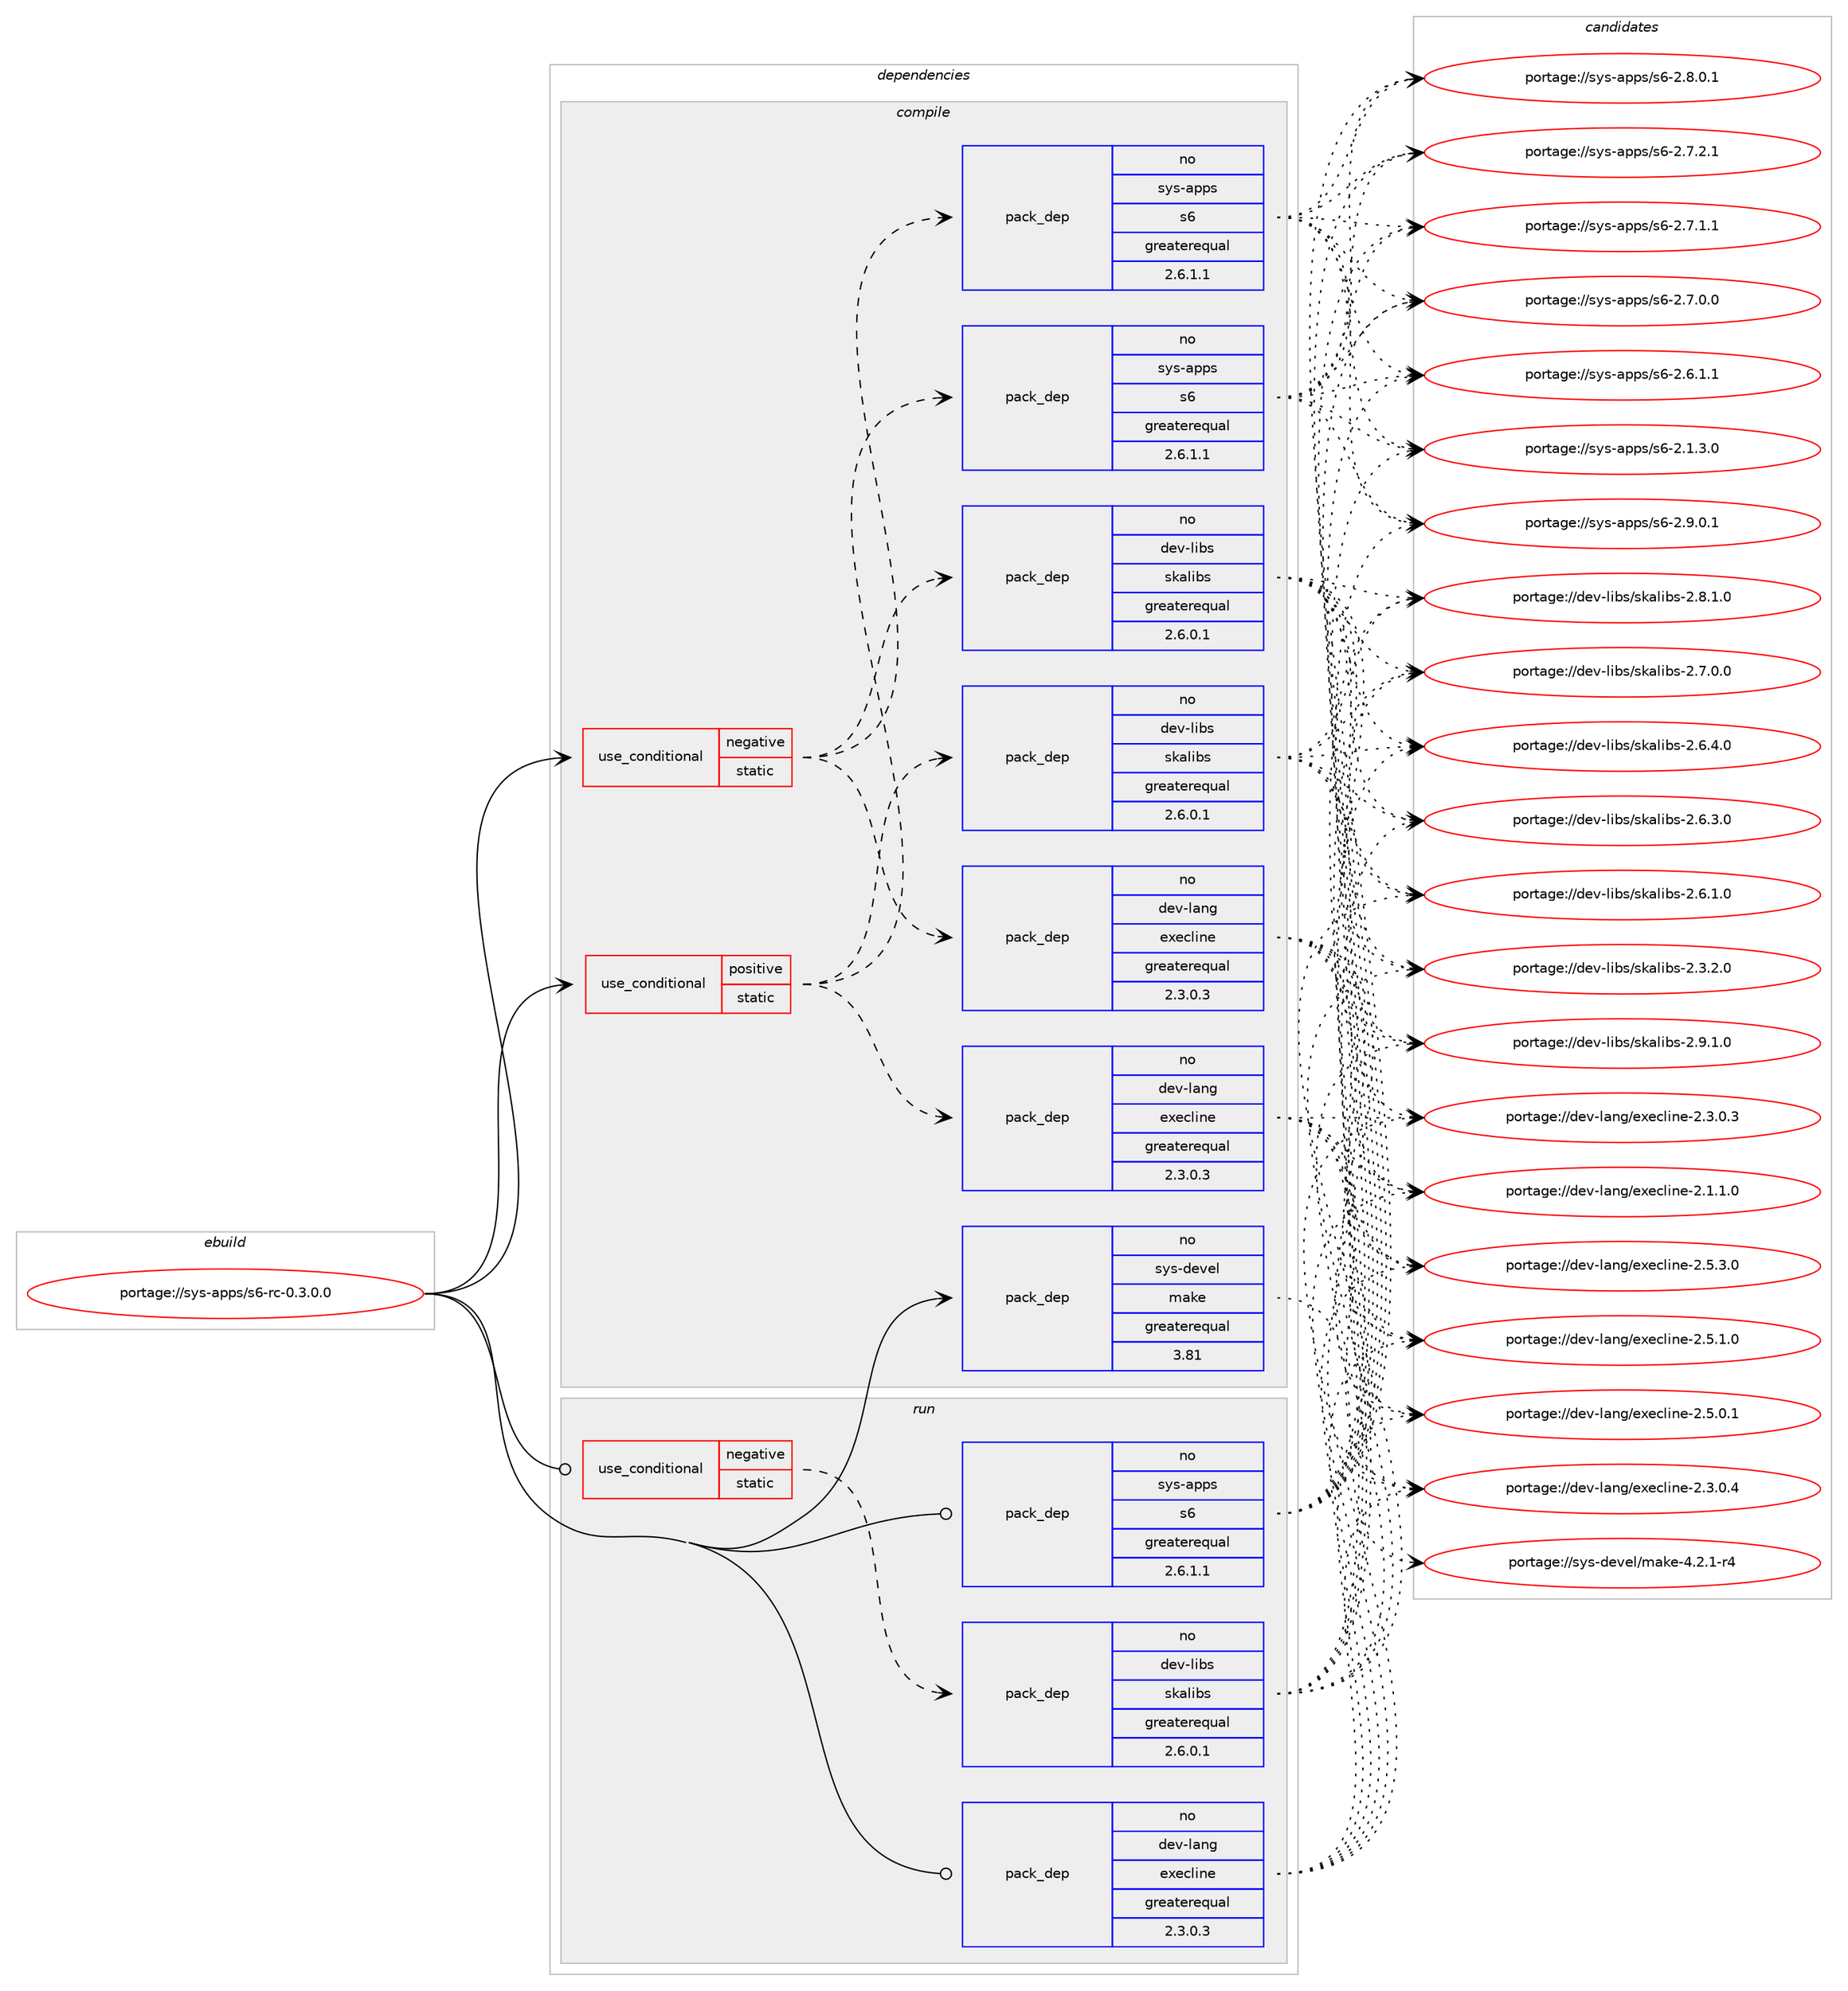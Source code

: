 digraph prolog {

# *************
# Graph options
# *************

newrank=true;
concentrate=true;
compound=true;
graph [rankdir=LR,fontname=Helvetica,fontsize=10,ranksep=1.5];#, ranksep=2.5, nodesep=0.2];
edge  [arrowhead=vee];
node  [fontname=Helvetica,fontsize=10];

# **********
# The ebuild
# **********

subgraph cluster_leftcol {
color=gray;
rank=same;
label=<<i>ebuild</i>>;
id [label="portage://sys-apps/s6-rc-0.3.0.0", color=red, width=4, href="../sys-apps/s6-rc-0.3.0.0.svg"];
}

# ****************
# The dependencies
# ****************

subgraph cluster_midcol {
color=gray;
label=<<i>dependencies</i>>;
subgraph cluster_compile {
fillcolor="#eeeeee";
style=filled;
label=<<i>compile</i>>;
subgraph cond13898 {
dependency69431 [label=<<TABLE BORDER="0" CELLBORDER="1" CELLSPACING="0" CELLPADDING="4"><TR><TD ROWSPAN="3" CELLPADDING="10">use_conditional</TD></TR><TR><TD>negative</TD></TR><TR><TD>static</TD></TR></TABLE>>, shape=none, color=red];
subgraph pack54057 {
dependency69432 [label=<<TABLE BORDER="0" CELLBORDER="1" CELLSPACING="0" CELLPADDING="4" WIDTH="220"><TR><TD ROWSPAN="6" CELLPADDING="30">pack_dep</TD></TR><TR><TD WIDTH="110">no</TD></TR><TR><TD>dev-lang</TD></TR><TR><TD>execline</TD></TR><TR><TD>greaterequal</TD></TR><TR><TD>2.3.0.3</TD></TR></TABLE>>, shape=none, color=blue];
}
dependency69431:e -> dependency69432:w [weight=20,style="dashed",arrowhead="vee"];
subgraph pack54058 {
dependency69433 [label=<<TABLE BORDER="0" CELLBORDER="1" CELLSPACING="0" CELLPADDING="4" WIDTH="220"><TR><TD ROWSPAN="6" CELLPADDING="30">pack_dep</TD></TR><TR><TD WIDTH="110">no</TD></TR><TR><TD>dev-libs</TD></TR><TR><TD>skalibs</TD></TR><TR><TD>greaterequal</TD></TR><TR><TD>2.6.0.1</TD></TR></TABLE>>, shape=none, color=blue];
}
dependency69431:e -> dependency69433:w [weight=20,style="dashed",arrowhead="vee"];
subgraph pack54059 {
dependency69434 [label=<<TABLE BORDER="0" CELLBORDER="1" CELLSPACING="0" CELLPADDING="4" WIDTH="220"><TR><TD ROWSPAN="6" CELLPADDING="30">pack_dep</TD></TR><TR><TD WIDTH="110">no</TD></TR><TR><TD>sys-apps</TD></TR><TR><TD>s6</TD></TR><TR><TD>greaterequal</TD></TR><TR><TD>2.6.1.1</TD></TR></TABLE>>, shape=none, color=blue];
}
dependency69431:e -> dependency69434:w [weight=20,style="dashed",arrowhead="vee"];
}
id:e -> dependency69431:w [weight=20,style="solid",arrowhead="vee"];
subgraph cond13899 {
dependency69435 [label=<<TABLE BORDER="0" CELLBORDER="1" CELLSPACING="0" CELLPADDING="4"><TR><TD ROWSPAN="3" CELLPADDING="10">use_conditional</TD></TR><TR><TD>positive</TD></TR><TR><TD>static</TD></TR></TABLE>>, shape=none, color=red];
subgraph pack54060 {
dependency69436 [label=<<TABLE BORDER="0" CELLBORDER="1" CELLSPACING="0" CELLPADDING="4" WIDTH="220"><TR><TD ROWSPAN="6" CELLPADDING="30">pack_dep</TD></TR><TR><TD WIDTH="110">no</TD></TR><TR><TD>dev-lang</TD></TR><TR><TD>execline</TD></TR><TR><TD>greaterequal</TD></TR><TR><TD>2.3.0.3</TD></TR></TABLE>>, shape=none, color=blue];
}
dependency69435:e -> dependency69436:w [weight=20,style="dashed",arrowhead="vee"];
subgraph pack54061 {
dependency69437 [label=<<TABLE BORDER="0" CELLBORDER="1" CELLSPACING="0" CELLPADDING="4" WIDTH="220"><TR><TD ROWSPAN="6" CELLPADDING="30">pack_dep</TD></TR><TR><TD WIDTH="110">no</TD></TR><TR><TD>dev-libs</TD></TR><TR><TD>skalibs</TD></TR><TR><TD>greaterequal</TD></TR><TR><TD>2.6.0.1</TD></TR></TABLE>>, shape=none, color=blue];
}
dependency69435:e -> dependency69437:w [weight=20,style="dashed",arrowhead="vee"];
subgraph pack54062 {
dependency69438 [label=<<TABLE BORDER="0" CELLBORDER="1" CELLSPACING="0" CELLPADDING="4" WIDTH="220"><TR><TD ROWSPAN="6" CELLPADDING="30">pack_dep</TD></TR><TR><TD WIDTH="110">no</TD></TR><TR><TD>sys-apps</TD></TR><TR><TD>s6</TD></TR><TR><TD>greaterequal</TD></TR><TR><TD>2.6.1.1</TD></TR></TABLE>>, shape=none, color=blue];
}
dependency69435:e -> dependency69438:w [weight=20,style="dashed",arrowhead="vee"];
}
id:e -> dependency69435:w [weight=20,style="solid",arrowhead="vee"];
subgraph pack54063 {
dependency69439 [label=<<TABLE BORDER="0" CELLBORDER="1" CELLSPACING="0" CELLPADDING="4" WIDTH="220"><TR><TD ROWSPAN="6" CELLPADDING="30">pack_dep</TD></TR><TR><TD WIDTH="110">no</TD></TR><TR><TD>sys-devel</TD></TR><TR><TD>make</TD></TR><TR><TD>greaterequal</TD></TR><TR><TD>3.81</TD></TR></TABLE>>, shape=none, color=blue];
}
id:e -> dependency69439:w [weight=20,style="solid",arrowhead="vee"];
}
subgraph cluster_compileandrun {
fillcolor="#eeeeee";
style=filled;
label=<<i>compile and run</i>>;
}
subgraph cluster_run {
fillcolor="#eeeeee";
style=filled;
label=<<i>run</i>>;
subgraph cond13900 {
dependency69440 [label=<<TABLE BORDER="0" CELLBORDER="1" CELLSPACING="0" CELLPADDING="4"><TR><TD ROWSPAN="3" CELLPADDING="10">use_conditional</TD></TR><TR><TD>negative</TD></TR><TR><TD>static</TD></TR></TABLE>>, shape=none, color=red];
subgraph pack54064 {
dependency69441 [label=<<TABLE BORDER="0" CELLBORDER="1" CELLSPACING="0" CELLPADDING="4" WIDTH="220"><TR><TD ROWSPAN="6" CELLPADDING="30">pack_dep</TD></TR><TR><TD WIDTH="110">no</TD></TR><TR><TD>dev-libs</TD></TR><TR><TD>skalibs</TD></TR><TR><TD>greaterequal</TD></TR><TR><TD>2.6.0.1</TD></TR></TABLE>>, shape=none, color=blue];
}
dependency69440:e -> dependency69441:w [weight=20,style="dashed",arrowhead="vee"];
}
id:e -> dependency69440:w [weight=20,style="solid",arrowhead="odot"];
subgraph pack54065 {
dependency69442 [label=<<TABLE BORDER="0" CELLBORDER="1" CELLSPACING="0" CELLPADDING="4" WIDTH="220"><TR><TD ROWSPAN="6" CELLPADDING="30">pack_dep</TD></TR><TR><TD WIDTH="110">no</TD></TR><TR><TD>dev-lang</TD></TR><TR><TD>execline</TD></TR><TR><TD>greaterequal</TD></TR><TR><TD>2.3.0.3</TD></TR></TABLE>>, shape=none, color=blue];
}
id:e -> dependency69442:w [weight=20,style="solid",arrowhead="odot"];
subgraph pack54066 {
dependency69443 [label=<<TABLE BORDER="0" CELLBORDER="1" CELLSPACING="0" CELLPADDING="4" WIDTH="220"><TR><TD ROWSPAN="6" CELLPADDING="30">pack_dep</TD></TR><TR><TD WIDTH="110">no</TD></TR><TR><TD>sys-apps</TD></TR><TR><TD>s6</TD></TR><TR><TD>greaterequal</TD></TR><TR><TD>2.6.1.1</TD></TR></TABLE>>, shape=none, color=blue];
}
id:e -> dependency69443:w [weight=20,style="solid",arrowhead="odot"];
}
}

# **************
# The candidates
# **************

subgraph cluster_choices {
rank=same;
color=gray;
label=<<i>candidates</i>>;

subgraph choice54057 {
color=black;
nodesep=1;
choice100101118451089711010347101120101991081051101014550465346514648 [label="portage://dev-lang/execline-2.5.3.0", color=red, width=4,href="../dev-lang/execline-2.5.3.0.svg"];
choice100101118451089711010347101120101991081051101014550465346494648 [label="portage://dev-lang/execline-2.5.1.0", color=red, width=4,href="../dev-lang/execline-2.5.1.0.svg"];
choice100101118451089711010347101120101991081051101014550465346484649 [label="portage://dev-lang/execline-2.5.0.1", color=red, width=4,href="../dev-lang/execline-2.5.0.1.svg"];
choice100101118451089711010347101120101991081051101014550465146484652 [label="portage://dev-lang/execline-2.3.0.4", color=red, width=4,href="../dev-lang/execline-2.3.0.4.svg"];
choice100101118451089711010347101120101991081051101014550465146484651 [label="portage://dev-lang/execline-2.3.0.3", color=red, width=4,href="../dev-lang/execline-2.3.0.3.svg"];
choice100101118451089711010347101120101991081051101014550464946494648 [label="portage://dev-lang/execline-2.1.1.0", color=red, width=4,href="../dev-lang/execline-2.1.1.0.svg"];
dependency69432:e -> choice100101118451089711010347101120101991081051101014550465346514648:w [style=dotted,weight="100"];
dependency69432:e -> choice100101118451089711010347101120101991081051101014550465346494648:w [style=dotted,weight="100"];
dependency69432:e -> choice100101118451089711010347101120101991081051101014550465346484649:w [style=dotted,weight="100"];
dependency69432:e -> choice100101118451089711010347101120101991081051101014550465146484652:w [style=dotted,weight="100"];
dependency69432:e -> choice100101118451089711010347101120101991081051101014550465146484651:w [style=dotted,weight="100"];
dependency69432:e -> choice100101118451089711010347101120101991081051101014550464946494648:w [style=dotted,weight="100"];
}
subgraph choice54058 {
color=black;
nodesep=1;
choice10010111845108105981154711510797108105981154550465746494648 [label="portage://dev-libs/skalibs-2.9.1.0", color=red, width=4,href="../dev-libs/skalibs-2.9.1.0.svg"];
choice10010111845108105981154711510797108105981154550465646494648 [label="portage://dev-libs/skalibs-2.8.1.0", color=red, width=4,href="../dev-libs/skalibs-2.8.1.0.svg"];
choice10010111845108105981154711510797108105981154550465546484648 [label="portage://dev-libs/skalibs-2.7.0.0", color=red, width=4,href="../dev-libs/skalibs-2.7.0.0.svg"];
choice10010111845108105981154711510797108105981154550465446524648 [label="portage://dev-libs/skalibs-2.6.4.0", color=red, width=4,href="../dev-libs/skalibs-2.6.4.0.svg"];
choice10010111845108105981154711510797108105981154550465446514648 [label="portage://dev-libs/skalibs-2.6.3.0", color=red, width=4,href="../dev-libs/skalibs-2.6.3.0.svg"];
choice10010111845108105981154711510797108105981154550465446494648 [label="portage://dev-libs/skalibs-2.6.1.0", color=red, width=4,href="../dev-libs/skalibs-2.6.1.0.svg"];
choice10010111845108105981154711510797108105981154550465146504648 [label="portage://dev-libs/skalibs-2.3.2.0", color=red, width=4,href="../dev-libs/skalibs-2.3.2.0.svg"];
dependency69433:e -> choice10010111845108105981154711510797108105981154550465746494648:w [style=dotted,weight="100"];
dependency69433:e -> choice10010111845108105981154711510797108105981154550465646494648:w [style=dotted,weight="100"];
dependency69433:e -> choice10010111845108105981154711510797108105981154550465546484648:w [style=dotted,weight="100"];
dependency69433:e -> choice10010111845108105981154711510797108105981154550465446524648:w [style=dotted,weight="100"];
dependency69433:e -> choice10010111845108105981154711510797108105981154550465446514648:w [style=dotted,weight="100"];
dependency69433:e -> choice10010111845108105981154711510797108105981154550465446494648:w [style=dotted,weight="100"];
dependency69433:e -> choice10010111845108105981154711510797108105981154550465146504648:w [style=dotted,weight="100"];
}
subgraph choice54059 {
color=black;
nodesep=1;
choice115121115459711211211547115544550465746484649 [label="portage://sys-apps/s6-2.9.0.1", color=red, width=4,href="../sys-apps/s6-2.9.0.1.svg"];
choice115121115459711211211547115544550465646484649 [label="portage://sys-apps/s6-2.8.0.1", color=red, width=4,href="../sys-apps/s6-2.8.0.1.svg"];
choice115121115459711211211547115544550465546504649 [label="portage://sys-apps/s6-2.7.2.1", color=red, width=4,href="../sys-apps/s6-2.7.2.1.svg"];
choice115121115459711211211547115544550465546494649 [label="portage://sys-apps/s6-2.7.1.1", color=red, width=4,href="../sys-apps/s6-2.7.1.1.svg"];
choice115121115459711211211547115544550465546484648 [label="portage://sys-apps/s6-2.7.0.0", color=red, width=4,href="../sys-apps/s6-2.7.0.0.svg"];
choice115121115459711211211547115544550465446494649 [label="portage://sys-apps/s6-2.6.1.1", color=red, width=4,href="../sys-apps/s6-2.6.1.1.svg"];
choice115121115459711211211547115544550464946514648 [label="portage://sys-apps/s6-2.1.3.0", color=red, width=4,href="../sys-apps/s6-2.1.3.0.svg"];
dependency69434:e -> choice115121115459711211211547115544550465746484649:w [style=dotted,weight="100"];
dependency69434:e -> choice115121115459711211211547115544550465646484649:w [style=dotted,weight="100"];
dependency69434:e -> choice115121115459711211211547115544550465546504649:w [style=dotted,weight="100"];
dependency69434:e -> choice115121115459711211211547115544550465546494649:w [style=dotted,weight="100"];
dependency69434:e -> choice115121115459711211211547115544550465546484648:w [style=dotted,weight="100"];
dependency69434:e -> choice115121115459711211211547115544550465446494649:w [style=dotted,weight="100"];
dependency69434:e -> choice115121115459711211211547115544550464946514648:w [style=dotted,weight="100"];
}
subgraph choice54060 {
color=black;
nodesep=1;
choice100101118451089711010347101120101991081051101014550465346514648 [label="portage://dev-lang/execline-2.5.3.0", color=red, width=4,href="../dev-lang/execline-2.5.3.0.svg"];
choice100101118451089711010347101120101991081051101014550465346494648 [label="portage://dev-lang/execline-2.5.1.0", color=red, width=4,href="../dev-lang/execline-2.5.1.0.svg"];
choice100101118451089711010347101120101991081051101014550465346484649 [label="portage://dev-lang/execline-2.5.0.1", color=red, width=4,href="../dev-lang/execline-2.5.0.1.svg"];
choice100101118451089711010347101120101991081051101014550465146484652 [label="portage://dev-lang/execline-2.3.0.4", color=red, width=4,href="../dev-lang/execline-2.3.0.4.svg"];
choice100101118451089711010347101120101991081051101014550465146484651 [label="portage://dev-lang/execline-2.3.0.3", color=red, width=4,href="../dev-lang/execline-2.3.0.3.svg"];
choice100101118451089711010347101120101991081051101014550464946494648 [label="portage://dev-lang/execline-2.1.1.0", color=red, width=4,href="../dev-lang/execline-2.1.1.0.svg"];
dependency69436:e -> choice100101118451089711010347101120101991081051101014550465346514648:w [style=dotted,weight="100"];
dependency69436:e -> choice100101118451089711010347101120101991081051101014550465346494648:w [style=dotted,weight="100"];
dependency69436:e -> choice100101118451089711010347101120101991081051101014550465346484649:w [style=dotted,weight="100"];
dependency69436:e -> choice100101118451089711010347101120101991081051101014550465146484652:w [style=dotted,weight="100"];
dependency69436:e -> choice100101118451089711010347101120101991081051101014550465146484651:w [style=dotted,weight="100"];
dependency69436:e -> choice100101118451089711010347101120101991081051101014550464946494648:w [style=dotted,weight="100"];
}
subgraph choice54061 {
color=black;
nodesep=1;
choice10010111845108105981154711510797108105981154550465746494648 [label="portage://dev-libs/skalibs-2.9.1.0", color=red, width=4,href="../dev-libs/skalibs-2.9.1.0.svg"];
choice10010111845108105981154711510797108105981154550465646494648 [label="portage://dev-libs/skalibs-2.8.1.0", color=red, width=4,href="../dev-libs/skalibs-2.8.1.0.svg"];
choice10010111845108105981154711510797108105981154550465546484648 [label="portage://dev-libs/skalibs-2.7.0.0", color=red, width=4,href="../dev-libs/skalibs-2.7.0.0.svg"];
choice10010111845108105981154711510797108105981154550465446524648 [label="portage://dev-libs/skalibs-2.6.4.0", color=red, width=4,href="../dev-libs/skalibs-2.6.4.0.svg"];
choice10010111845108105981154711510797108105981154550465446514648 [label="portage://dev-libs/skalibs-2.6.3.0", color=red, width=4,href="../dev-libs/skalibs-2.6.3.0.svg"];
choice10010111845108105981154711510797108105981154550465446494648 [label="portage://dev-libs/skalibs-2.6.1.0", color=red, width=4,href="../dev-libs/skalibs-2.6.1.0.svg"];
choice10010111845108105981154711510797108105981154550465146504648 [label="portage://dev-libs/skalibs-2.3.2.0", color=red, width=4,href="../dev-libs/skalibs-2.3.2.0.svg"];
dependency69437:e -> choice10010111845108105981154711510797108105981154550465746494648:w [style=dotted,weight="100"];
dependency69437:e -> choice10010111845108105981154711510797108105981154550465646494648:w [style=dotted,weight="100"];
dependency69437:e -> choice10010111845108105981154711510797108105981154550465546484648:w [style=dotted,weight="100"];
dependency69437:e -> choice10010111845108105981154711510797108105981154550465446524648:w [style=dotted,weight="100"];
dependency69437:e -> choice10010111845108105981154711510797108105981154550465446514648:w [style=dotted,weight="100"];
dependency69437:e -> choice10010111845108105981154711510797108105981154550465446494648:w [style=dotted,weight="100"];
dependency69437:e -> choice10010111845108105981154711510797108105981154550465146504648:w [style=dotted,weight="100"];
}
subgraph choice54062 {
color=black;
nodesep=1;
choice115121115459711211211547115544550465746484649 [label="portage://sys-apps/s6-2.9.0.1", color=red, width=4,href="../sys-apps/s6-2.9.0.1.svg"];
choice115121115459711211211547115544550465646484649 [label="portage://sys-apps/s6-2.8.0.1", color=red, width=4,href="../sys-apps/s6-2.8.0.1.svg"];
choice115121115459711211211547115544550465546504649 [label="portage://sys-apps/s6-2.7.2.1", color=red, width=4,href="../sys-apps/s6-2.7.2.1.svg"];
choice115121115459711211211547115544550465546494649 [label="portage://sys-apps/s6-2.7.1.1", color=red, width=4,href="../sys-apps/s6-2.7.1.1.svg"];
choice115121115459711211211547115544550465546484648 [label="portage://sys-apps/s6-2.7.0.0", color=red, width=4,href="../sys-apps/s6-2.7.0.0.svg"];
choice115121115459711211211547115544550465446494649 [label="portage://sys-apps/s6-2.6.1.1", color=red, width=4,href="../sys-apps/s6-2.6.1.1.svg"];
choice115121115459711211211547115544550464946514648 [label="portage://sys-apps/s6-2.1.3.0", color=red, width=4,href="../sys-apps/s6-2.1.3.0.svg"];
dependency69438:e -> choice115121115459711211211547115544550465746484649:w [style=dotted,weight="100"];
dependency69438:e -> choice115121115459711211211547115544550465646484649:w [style=dotted,weight="100"];
dependency69438:e -> choice115121115459711211211547115544550465546504649:w [style=dotted,weight="100"];
dependency69438:e -> choice115121115459711211211547115544550465546494649:w [style=dotted,weight="100"];
dependency69438:e -> choice115121115459711211211547115544550465546484648:w [style=dotted,weight="100"];
dependency69438:e -> choice115121115459711211211547115544550465446494649:w [style=dotted,weight="100"];
dependency69438:e -> choice115121115459711211211547115544550464946514648:w [style=dotted,weight="100"];
}
subgraph choice54063 {
color=black;
nodesep=1;
choice1151211154510010111810110847109971071014552465046494511452 [label="portage://sys-devel/make-4.2.1-r4", color=red, width=4,href="../sys-devel/make-4.2.1-r4.svg"];
dependency69439:e -> choice1151211154510010111810110847109971071014552465046494511452:w [style=dotted,weight="100"];
}
subgraph choice54064 {
color=black;
nodesep=1;
choice10010111845108105981154711510797108105981154550465746494648 [label="portage://dev-libs/skalibs-2.9.1.0", color=red, width=4,href="../dev-libs/skalibs-2.9.1.0.svg"];
choice10010111845108105981154711510797108105981154550465646494648 [label="portage://dev-libs/skalibs-2.8.1.0", color=red, width=4,href="../dev-libs/skalibs-2.8.1.0.svg"];
choice10010111845108105981154711510797108105981154550465546484648 [label="portage://dev-libs/skalibs-2.7.0.0", color=red, width=4,href="../dev-libs/skalibs-2.7.0.0.svg"];
choice10010111845108105981154711510797108105981154550465446524648 [label="portage://dev-libs/skalibs-2.6.4.0", color=red, width=4,href="../dev-libs/skalibs-2.6.4.0.svg"];
choice10010111845108105981154711510797108105981154550465446514648 [label="portage://dev-libs/skalibs-2.6.3.0", color=red, width=4,href="../dev-libs/skalibs-2.6.3.0.svg"];
choice10010111845108105981154711510797108105981154550465446494648 [label="portage://dev-libs/skalibs-2.6.1.0", color=red, width=4,href="../dev-libs/skalibs-2.6.1.0.svg"];
choice10010111845108105981154711510797108105981154550465146504648 [label="portage://dev-libs/skalibs-2.3.2.0", color=red, width=4,href="../dev-libs/skalibs-2.3.2.0.svg"];
dependency69441:e -> choice10010111845108105981154711510797108105981154550465746494648:w [style=dotted,weight="100"];
dependency69441:e -> choice10010111845108105981154711510797108105981154550465646494648:w [style=dotted,weight="100"];
dependency69441:e -> choice10010111845108105981154711510797108105981154550465546484648:w [style=dotted,weight="100"];
dependency69441:e -> choice10010111845108105981154711510797108105981154550465446524648:w [style=dotted,weight="100"];
dependency69441:e -> choice10010111845108105981154711510797108105981154550465446514648:w [style=dotted,weight="100"];
dependency69441:e -> choice10010111845108105981154711510797108105981154550465446494648:w [style=dotted,weight="100"];
dependency69441:e -> choice10010111845108105981154711510797108105981154550465146504648:w [style=dotted,weight="100"];
}
subgraph choice54065 {
color=black;
nodesep=1;
choice100101118451089711010347101120101991081051101014550465346514648 [label="portage://dev-lang/execline-2.5.3.0", color=red, width=4,href="../dev-lang/execline-2.5.3.0.svg"];
choice100101118451089711010347101120101991081051101014550465346494648 [label="portage://dev-lang/execline-2.5.1.0", color=red, width=4,href="../dev-lang/execline-2.5.1.0.svg"];
choice100101118451089711010347101120101991081051101014550465346484649 [label="portage://dev-lang/execline-2.5.0.1", color=red, width=4,href="../dev-lang/execline-2.5.0.1.svg"];
choice100101118451089711010347101120101991081051101014550465146484652 [label="portage://dev-lang/execline-2.3.0.4", color=red, width=4,href="../dev-lang/execline-2.3.0.4.svg"];
choice100101118451089711010347101120101991081051101014550465146484651 [label="portage://dev-lang/execline-2.3.0.3", color=red, width=4,href="../dev-lang/execline-2.3.0.3.svg"];
choice100101118451089711010347101120101991081051101014550464946494648 [label="portage://dev-lang/execline-2.1.1.0", color=red, width=4,href="../dev-lang/execline-2.1.1.0.svg"];
dependency69442:e -> choice100101118451089711010347101120101991081051101014550465346514648:w [style=dotted,weight="100"];
dependency69442:e -> choice100101118451089711010347101120101991081051101014550465346494648:w [style=dotted,weight="100"];
dependency69442:e -> choice100101118451089711010347101120101991081051101014550465346484649:w [style=dotted,weight="100"];
dependency69442:e -> choice100101118451089711010347101120101991081051101014550465146484652:w [style=dotted,weight="100"];
dependency69442:e -> choice100101118451089711010347101120101991081051101014550465146484651:w [style=dotted,weight="100"];
dependency69442:e -> choice100101118451089711010347101120101991081051101014550464946494648:w [style=dotted,weight="100"];
}
subgraph choice54066 {
color=black;
nodesep=1;
choice115121115459711211211547115544550465746484649 [label="portage://sys-apps/s6-2.9.0.1", color=red, width=4,href="../sys-apps/s6-2.9.0.1.svg"];
choice115121115459711211211547115544550465646484649 [label="portage://sys-apps/s6-2.8.0.1", color=red, width=4,href="../sys-apps/s6-2.8.0.1.svg"];
choice115121115459711211211547115544550465546504649 [label="portage://sys-apps/s6-2.7.2.1", color=red, width=4,href="../sys-apps/s6-2.7.2.1.svg"];
choice115121115459711211211547115544550465546494649 [label="portage://sys-apps/s6-2.7.1.1", color=red, width=4,href="../sys-apps/s6-2.7.1.1.svg"];
choice115121115459711211211547115544550465546484648 [label="portage://sys-apps/s6-2.7.0.0", color=red, width=4,href="../sys-apps/s6-2.7.0.0.svg"];
choice115121115459711211211547115544550465446494649 [label="portage://sys-apps/s6-2.6.1.1", color=red, width=4,href="../sys-apps/s6-2.6.1.1.svg"];
choice115121115459711211211547115544550464946514648 [label="portage://sys-apps/s6-2.1.3.0", color=red, width=4,href="../sys-apps/s6-2.1.3.0.svg"];
dependency69443:e -> choice115121115459711211211547115544550465746484649:w [style=dotted,weight="100"];
dependency69443:e -> choice115121115459711211211547115544550465646484649:w [style=dotted,weight="100"];
dependency69443:e -> choice115121115459711211211547115544550465546504649:w [style=dotted,weight="100"];
dependency69443:e -> choice115121115459711211211547115544550465546494649:w [style=dotted,weight="100"];
dependency69443:e -> choice115121115459711211211547115544550465546484648:w [style=dotted,weight="100"];
dependency69443:e -> choice115121115459711211211547115544550465446494649:w [style=dotted,weight="100"];
dependency69443:e -> choice115121115459711211211547115544550464946514648:w [style=dotted,weight="100"];
}
}

}
